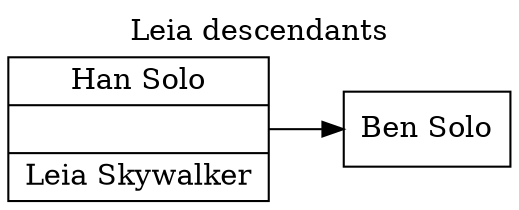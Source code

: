 digraph family {
node [shape=record];
rankdir=LR;
labelloc="t";
label="Leia descendants";
f1 [label="<h>Han Solo|<u>|<w>Leia Skywalker"];
i2 [label="<i>Ben Solo"];
f1:u -> i2:i;
}
